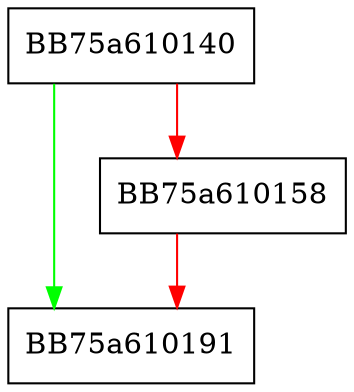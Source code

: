 digraph unwind_paren {
  node [shape="box"];
  graph [splines=ortho];
  BB75a610140 -> BB75a610191 [color="green"];
  BB75a610140 -> BB75a610158 [color="red"];
  BB75a610158 -> BB75a610191 [color="red"];
}